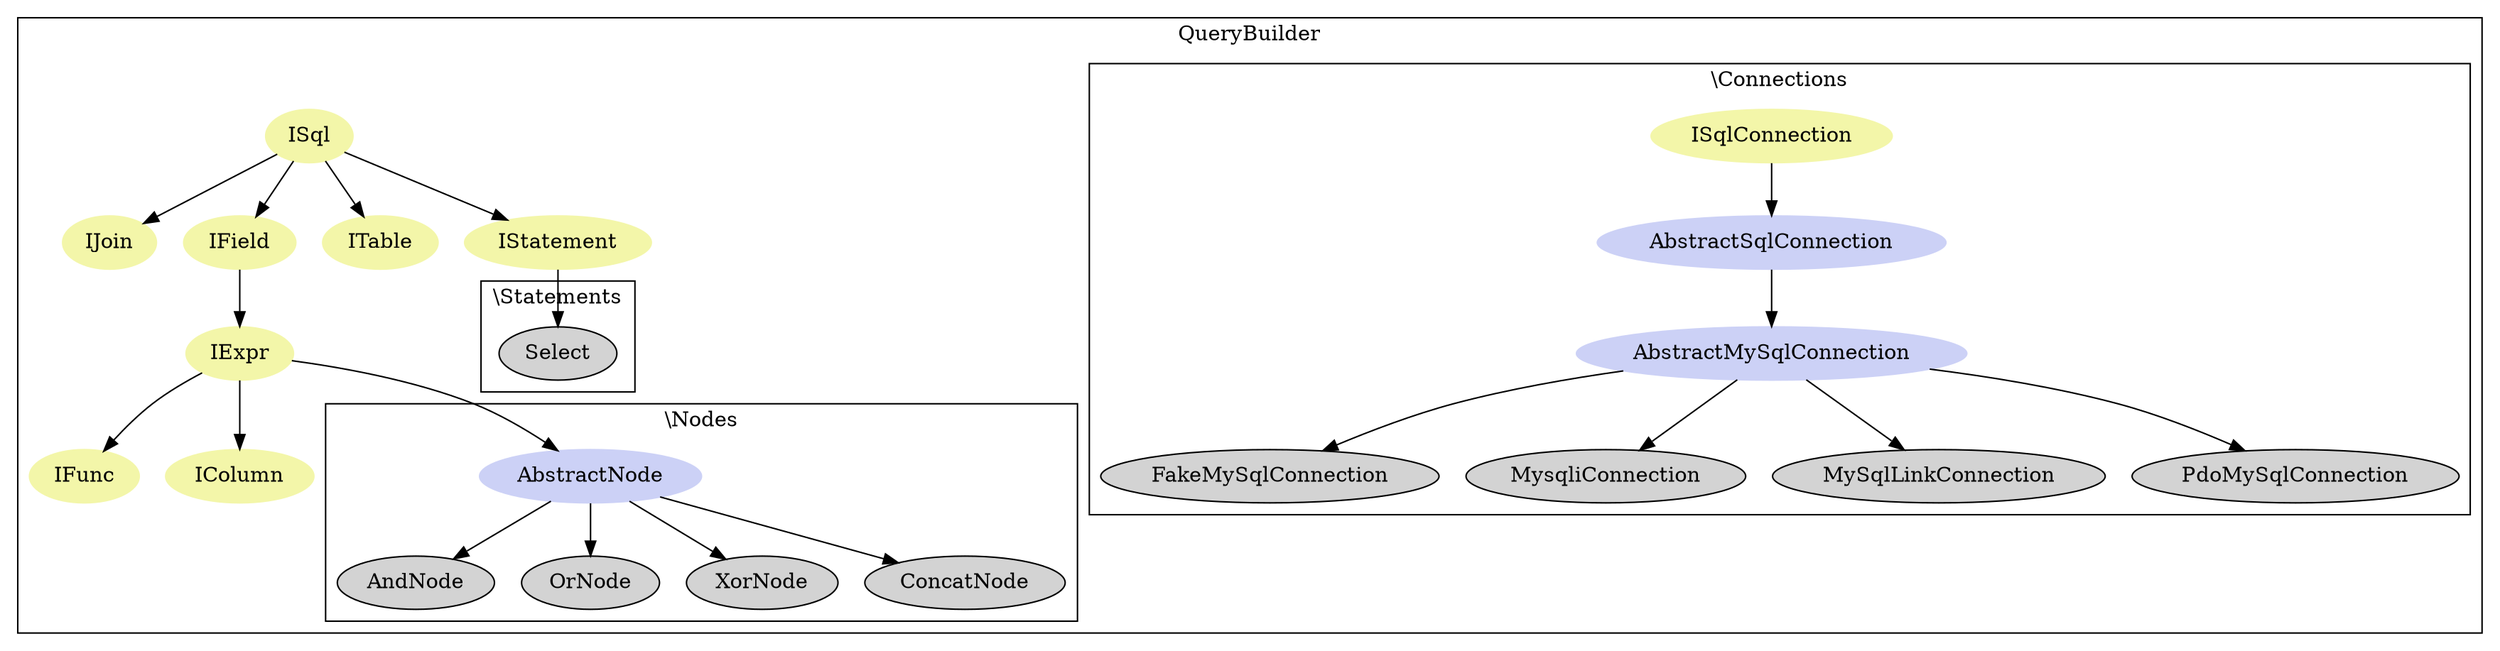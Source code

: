 // render with http://www.webgraphviz.com/

digraph G {
	node [style=filled];

	subgraph cluster_QueryBuilder {
		color=black;
		label="QueryBuilder";

		subgraph Interfaces {
			node [color="#F3F6A9"];
			ISql;
			IJoin;
			IField;
			ITable;
			IExpr;
			IFunc;
			IColumn;
			ISqlConnection;
			IStatement;
		}

		subgraph AbstractClasses {
			node [color="#CCD1F6"];
			AbstractMySqlConnection;
			AbstractSqlConnection;
			AbstractNode;
			AbstractNode;
		}

		subgraph cluster_Nodes {
			color=black;
			label="\\Nodes"
			AndNode;
			OrNode;
			XorNode;
			ConcatNode;
			AbstractNode;
		}

		subgraph cluster_Connections {
			color=black;
			label="\\Connections"
			AbstractSqlConnection->AbstractMySqlConnection;
			ISqlConnection->AbstractSqlConnection;
			AbstractMySqlConnection->FakeMySqlConnection;
			AbstractMySqlConnection->MysqliConnection;
			AbstractMySqlConnection->MySqlLinkConnection;
			AbstractMySqlConnection->PdoMySqlConnection;
		}

		subgraph cluster_Statements {
			color=black;
			label="\\Statements"
			Select;
		}

		ISql->IJoin;
		ISql->IField;
		ISql->ITable;
		IField->IExpr;
		IExpr->IFunc;
		IExpr->IColumn;
		ISql->IStatement;

		AbstractNode->ConcatNode;
		AbstractNode->XorNode;
		AbstractNode->OrNode;
		AbstractNode->AndNode;

		IExpr->AbstractNode;

		IStatement->Select;

	}
}